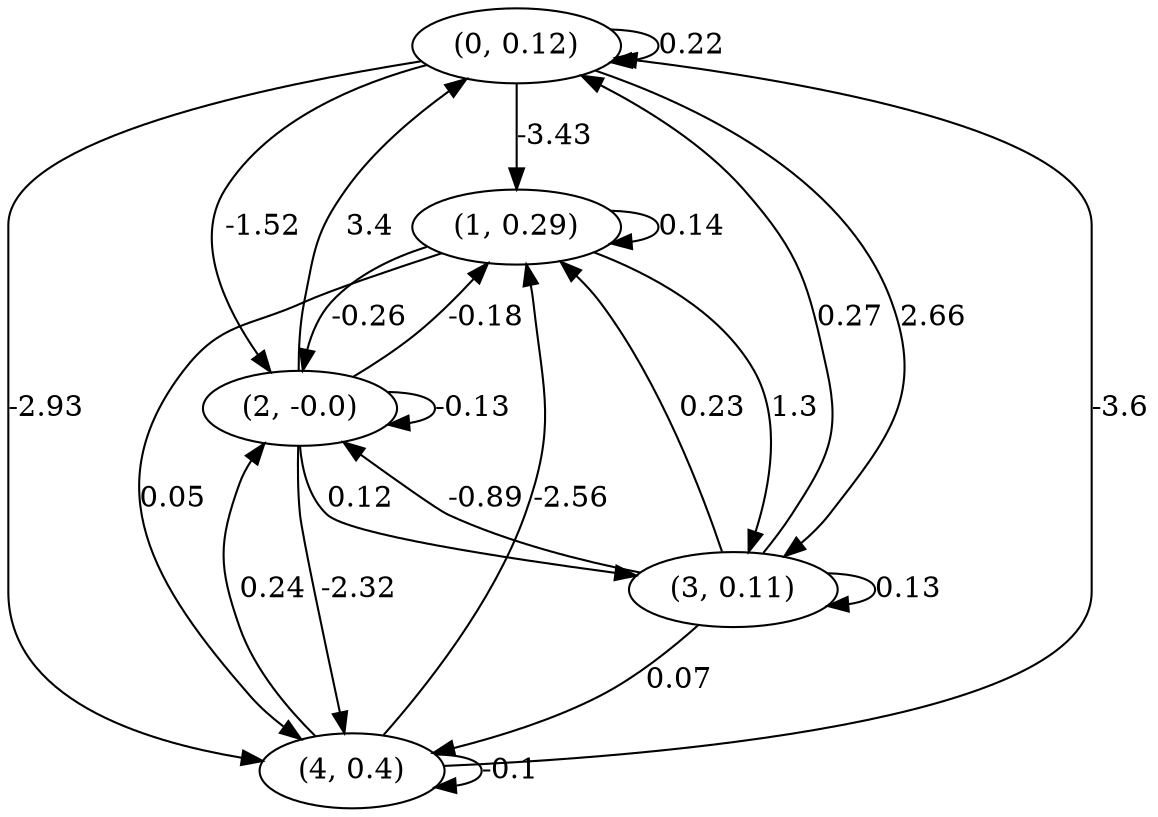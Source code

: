 digraph {
    0 [ label = "(0, 0.12)" ]
    1 [ label = "(1, 0.29)" ]
    2 [ label = "(2, -0.0)" ]
    3 [ label = "(3, 0.11)" ]
    4 [ label = "(4, 0.4)" ]
    0 -> 0 [ label = "0.22" ]
    1 -> 1 [ label = "0.14" ]
    2 -> 2 [ label = "-0.13" ]
    3 -> 3 [ label = "0.13" ]
    4 -> 4 [ label = "-0.1" ]
    2 -> 0 [ label = "3.4" ]
    3 -> 0 [ label = "0.27" ]
    4 -> 0 [ label = "-3.6" ]
    0 -> 1 [ label = "-3.43" ]
    2 -> 1 [ label = "-0.18" ]
    3 -> 1 [ label = "0.23" ]
    4 -> 1 [ label = "-2.56" ]
    0 -> 2 [ label = "-1.52" ]
    1 -> 2 [ label = "-0.26" ]
    3 -> 2 [ label = "-0.89" ]
    4 -> 2 [ label = "0.24" ]
    0 -> 3 [ label = "2.66" ]
    1 -> 3 [ label = "1.3" ]
    2 -> 3 [ label = "0.12" ]
    0 -> 4 [ label = "-2.93" ]
    1 -> 4 [ label = "0.05" ]
    2 -> 4 [ label = "-2.32" ]
    3 -> 4 [ label = "0.07" ]
}

